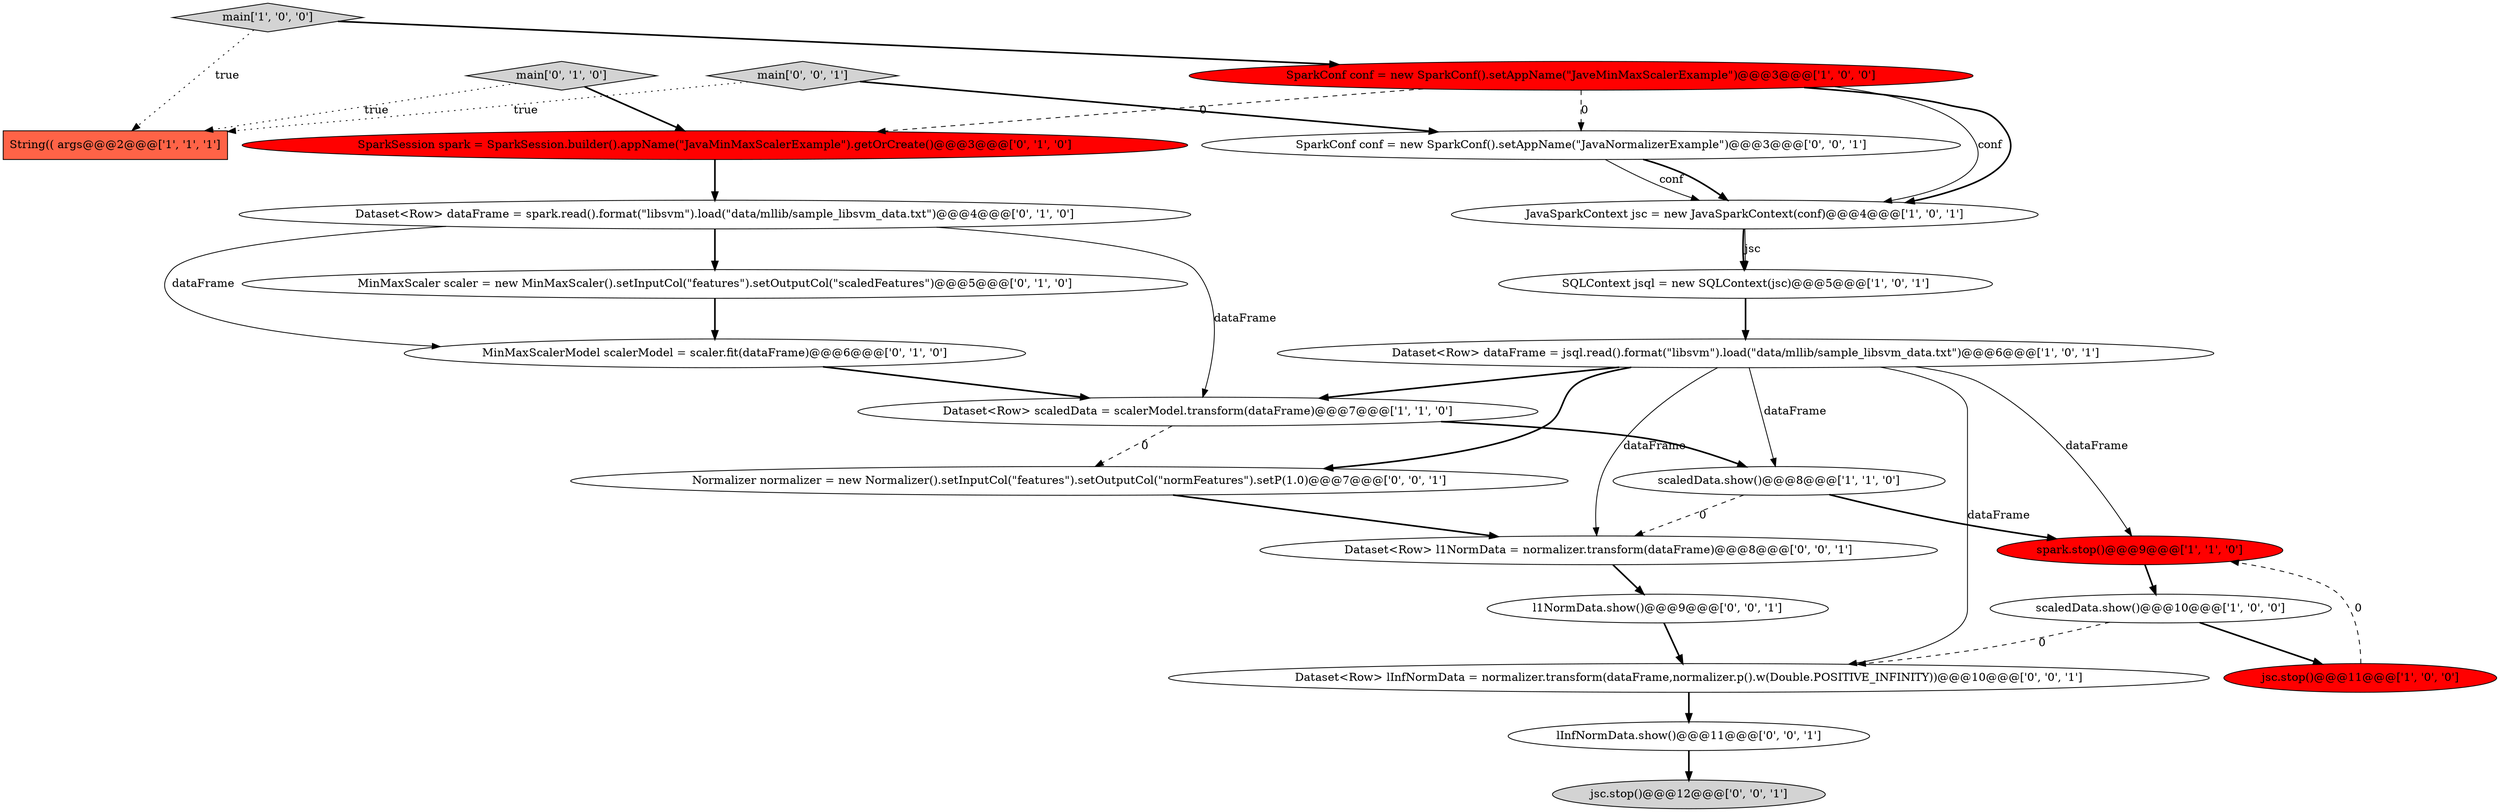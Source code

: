 digraph {
13 [style = filled, label = "MinMaxScalerModel scalerModel = scaler.fit(dataFrame)@@@6@@@['0', '1', '0']", fillcolor = white, shape = ellipse image = "AAA0AAABBB2BBB"];
3 [style = filled, label = "spark.stop()@@@9@@@['1', '1', '0']", fillcolor = red, shape = ellipse image = "AAA1AAABBB1BBB"];
14 [style = filled, label = "main['0', '1', '0']", fillcolor = lightgray, shape = diamond image = "AAA0AAABBB2BBB"];
22 [style = filled, label = "Dataset<Row> lInfNormData = normalizer.transform(dataFrame,normalizer.p().w(Double.POSITIVE_INFINITY))@@@10@@@['0', '0', '1']", fillcolor = white, shape = ellipse image = "AAA0AAABBB3BBB"];
8 [style = filled, label = "Dataset<Row> dataFrame = jsql.read().format(\"libsvm\").load(\"data/mllib/sample_libsvm_data.txt\")@@@6@@@['1', '0', '1']", fillcolor = white, shape = ellipse image = "AAA0AAABBB1BBB"];
17 [style = filled, label = "Normalizer normalizer = new Normalizer().setInputCol(\"features\").setOutputCol(\"normFeatures\").setP(1.0)@@@7@@@['0', '0', '1']", fillcolor = white, shape = ellipse image = "AAA0AAABBB3BBB"];
4 [style = filled, label = "scaledData.show()@@@8@@@['1', '1', '0']", fillcolor = white, shape = ellipse image = "AAA0AAABBB1BBB"];
6 [style = filled, label = "JavaSparkContext jsc = new JavaSparkContext(conf)@@@4@@@['1', '0', '1']", fillcolor = white, shape = ellipse image = "AAA0AAABBB1BBB"];
23 [style = filled, label = "l1NormData.show()@@@9@@@['0', '0', '1']", fillcolor = white, shape = ellipse image = "AAA0AAABBB3BBB"];
11 [style = filled, label = "MinMaxScaler scaler = new MinMaxScaler().setInputCol(\"features\").setOutputCol(\"scaledFeatures\")@@@5@@@['0', '1', '0']", fillcolor = white, shape = ellipse image = "AAA0AAABBB2BBB"];
10 [style = filled, label = "Dataset<Row> scaledData = scalerModel.transform(dataFrame)@@@7@@@['1', '1', '0']", fillcolor = white, shape = ellipse image = "AAA0AAABBB1BBB"];
1 [style = filled, label = "main['1', '0', '0']", fillcolor = lightgray, shape = diamond image = "AAA0AAABBB1BBB"];
15 [style = filled, label = "SparkSession spark = SparkSession.builder().appName(\"JavaMinMaxScalerExample\").getOrCreate()@@@3@@@['0', '1', '0']", fillcolor = red, shape = ellipse image = "AAA1AAABBB2BBB"];
21 [style = filled, label = "lInfNormData.show()@@@11@@@['0', '0', '1']", fillcolor = white, shape = ellipse image = "AAA0AAABBB3BBB"];
2 [style = filled, label = "String(( args@@@2@@@['1', '1', '1']", fillcolor = tomato, shape = box image = "AAA0AAABBB1BBB"];
0 [style = filled, label = "scaledData.show()@@@10@@@['1', '0', '0']", fillcolor = white, shape = ellipse image = "AAA0AAABBB1BBB"];
19 [style = filled, label = "main['0', '0', '1']", fillcolor = lightgray, shape = diamond image = "AAA0AAABBB3BBB"];
12 [style = filled, label = "Dataset<Row> dataFrame = spark.read().format(\"libsvm\").load(\"data/mllib/sample_libsvm_data.txt\")@@@4@@@['0', '1', '0']", fillcolor = white, shape = ellipse image = "AAA0AAABBB2BBB"];
5 [style = filled, label = "jsc.stop()@@@11@@@['1', '0', '0']", fillcolor = red, shape = ellipse image = "AAA1AAABBB1BBB"];
20 [style = filled, label = "SparkConf conf = new SparkConf().setAppName(\"JavaNormalizerExample\")@@@3@@@['0', '0', '1']", fillcolor = white, shape = ellipse image = "AAA0AAABBB3BBB"];
7 [style = filled, label = "SQLContext jsql = new SQLContext(jsc)@@@5@@@['1', '0', '1']", fillcolor = white, shape = ellipse image = "AAA0AAABBB1BBB"];
9 [style = filled, label = "SparkConf conf = new SparkConf().setAppName(\"JaveMinMaxScalerExample\")@@@3@@@['1', '0', '0']", fillcolor = red, shape = ellipse image = "AAA1AAABBB1BBB"];
18 [style = filled, label = "jsc.stop()@@@12@@@['0', '0', '1']", fillcolor = lightgray, shape = ellipse image = "AAA0AAABBB3BBB"];
16 [style = filled, label = "Dataset<Row> l1NormData = normalizer.transform(dataFrame)@@@8@@@['0', '0', '1']", fillcolor = white, shape = ellipse image = "AAA0AAABBB3BBB"];
9->20 [style = dashed, label="0"];
13->10 [style = bold, label=""];
14->2 [style = dotted, label="true"];
8->10 [style = bold, label=""];
4->3 [style = bold, label=""];
4->16 [style = dashed, label="0"];
5->3 [style = dashed, label="0"];
19->2 [style = dotted, label="true"];
19->20 [style = bold, label=""];
12->11 [style = bold, label=""];
9->6 [style = solid, label="conf"];
20->6 [style = solid, label="conf"];
22->21 [style = bold, label=""];
20->6 [style = bold, label=""];
16->23 [style = bold, label=""];
7->8 [style = bold, label=""];
0->22 [style = dashed, label="0"];
21->18 [style = bold, label=""];
1->9 [style = bold, label=""];
3->0 [style = bold, label=""];
9->6 [style = bold, label=""];
6->7 [style = solid, label="jsc"];
12->13 [style = solid, label="dataFrame"];
8->17 [style = bold, label=""];
8->4 [style = solid, label="dataFrame"];
8->16 [style = solid, label="dataFrame"];
23->22 [style = bold, label=""];
9->15 [style = dashed, label="0"];
11->13 [style = bold, label=""];
12->10 [style = solid, label="dataFrame"];
10->17 [style = dashed, label="0"];
10->4 [style = bold, label=""];
14->15 [style = bold, label=""];
15->12 [style = bold, label=""];
6->7 [style = bold, label=""];
1->2 [style = dotted, label="true"];
8->3 [style = solid, label="dataFrame"];
8->22 [style = solid, label="dataFrame"];
17->16 [style = bold, label=""];
0->5 [style = bold, label=""];
}
